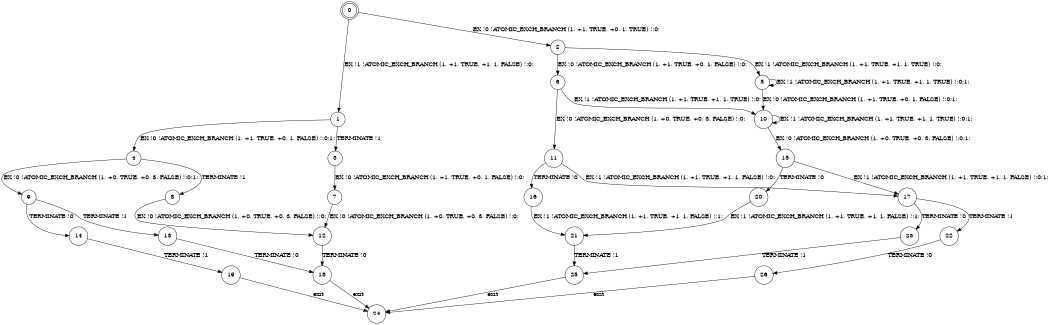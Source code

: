 digraph BCG {
size = "7, 10.5";
center = TRUE;
node [shape = circle];
0 [peripheries = 2];
0 -> 1 [label = "EX !1 !ATOMIC_EXCH_BRANCH (1, +1, TRUE, +1, 1, FALSE) !:0:"];
0 -> 2 [label = "EX !0 !ATOMIC_EXCH_BRANCH (1, +1, TRUE, +0, 1, TRUE) !:0:"];
1 -> 3 [label = "TERMINATE !1"];
1 -> 4 [label = "EX !0 !ATOMIC_EXCH_BRANCH (1, +1, TRUE, +0, 1, FALSE) !:0:1:"];
2 -> 5 [label = "EX !1 !ATOMIC_EXCH_BRANCH (1, +1, TRUE, +1, 1, TRUE) !:0:"];
2 -> 6 [label = "EX !0 !ATOMIC_EXCH_BRANCH (1, +1, TRUE, +0, 1, FALSE) !:0:"];
3 -> 7 [label = "EX !0 !ATOMIC_EXCH_BRANCH (1, +1, TRUE, +0, 1, FALSE) !:0:"];
4 -> 8 [label = "TERMINATE !1"];
4 -> 9 [label = "EX !0 !ATOMIC_EXCH_BRANCH (1, +0, TRUE, +0, 3, FALSE) !:0:1:"];
5 -> 5 [label = "EX !1 !ATOMIC_EXCH_BRANCH (1, +1, TRUE, +1, 1, TRUE) !:0:1:"];
5 -> 10 [label = "EX !0 !ATOMIC_EXCH_BRANCH (1, +1, TRUE, +0, 1, FALSE) !:0:1:"];
6 -> 10 [label = "EX !1 !ATOMIC_EXCH_BRANCH (1, +1, TRUE, +1, 1, TRUE) !:0:"];
6 -> 11 [label = "EX !0 !ATOMIC_EXCH_BRANCH (1, +0, TRUE, +0, 3, FALSE) !:0:"];
7 -> 12 [label = "EX !0 !ATOMIC_EXCH_BRANCH (1, +0, TRUE, +0, 3, FALSE) !:0:"];
8 -> 12 [label = "EX !0 !ATOMIC_EXCH_BRANCH (1, +0, TRUE, +0, 3, FALSE) !:0:"];
9 -> 13 [label = "TERMINATE !1"];
9 -> 14 [label = "TERMINATE !0"];
10 -> 10 [label = "EX !1 !ATOMIC_EXCH_BRANCH (1, +1, TRUE, +1, 1, TRUE) !:0:1:"];
10 -> 15 [label = "EX !0 !ATOMIC_EXCH_BRANCH (1, +0, TRUE, +0, 3, FALSE) !:0:1:"];
11 -> 16 [label = "TERMINATE !0"];
11 -> 17 [label = "EX !1 !ATOMIC_EXCH_BRANCH (1, +1, TRUE, +1, 1, FALSE) !:0:"];
12 -> 18 [label = "TERMINATE !0"];
13 -> 18 [label = "TERMINATE !0"];
14 -> 19 [label = "TERMINATE !1"];
15 -> 20 [label = "TERMINATE !0"];
15 -> 17 [label = "EX !1 !ATOMIC_EXCH_BRANCH (1, +1, TRUE, +1, 1, FALSE) !:0:1:"];
16 -> 21 [label = "EX !1 !ATOMIC_EXCH_BRANCH (1, +1, TRUE, +1, 1, FALSE) !:1:"];
17 -> 22 [label = "TERMINATE !1"];
17 -> 23 [label = "TERMINATE !0"];
18 -> 24 [label = "exit"];
19 -> 24 [label = "exit"];
20 -> 21 [label = "EX !1 !ATOMIC_EXCH_BRANCH (1, +1, TRUE, +1, 1, FALSE) !:1:"];
21 -> 25 [label = "TERMINATE !1"];
22 -> 26 [label = "TERMINATE !0"];
23 -> 25 [label = "TERMINATE !1"];
25 -> 24 [label = "exit"];
26 -> 24 [label = "exit"];
}
